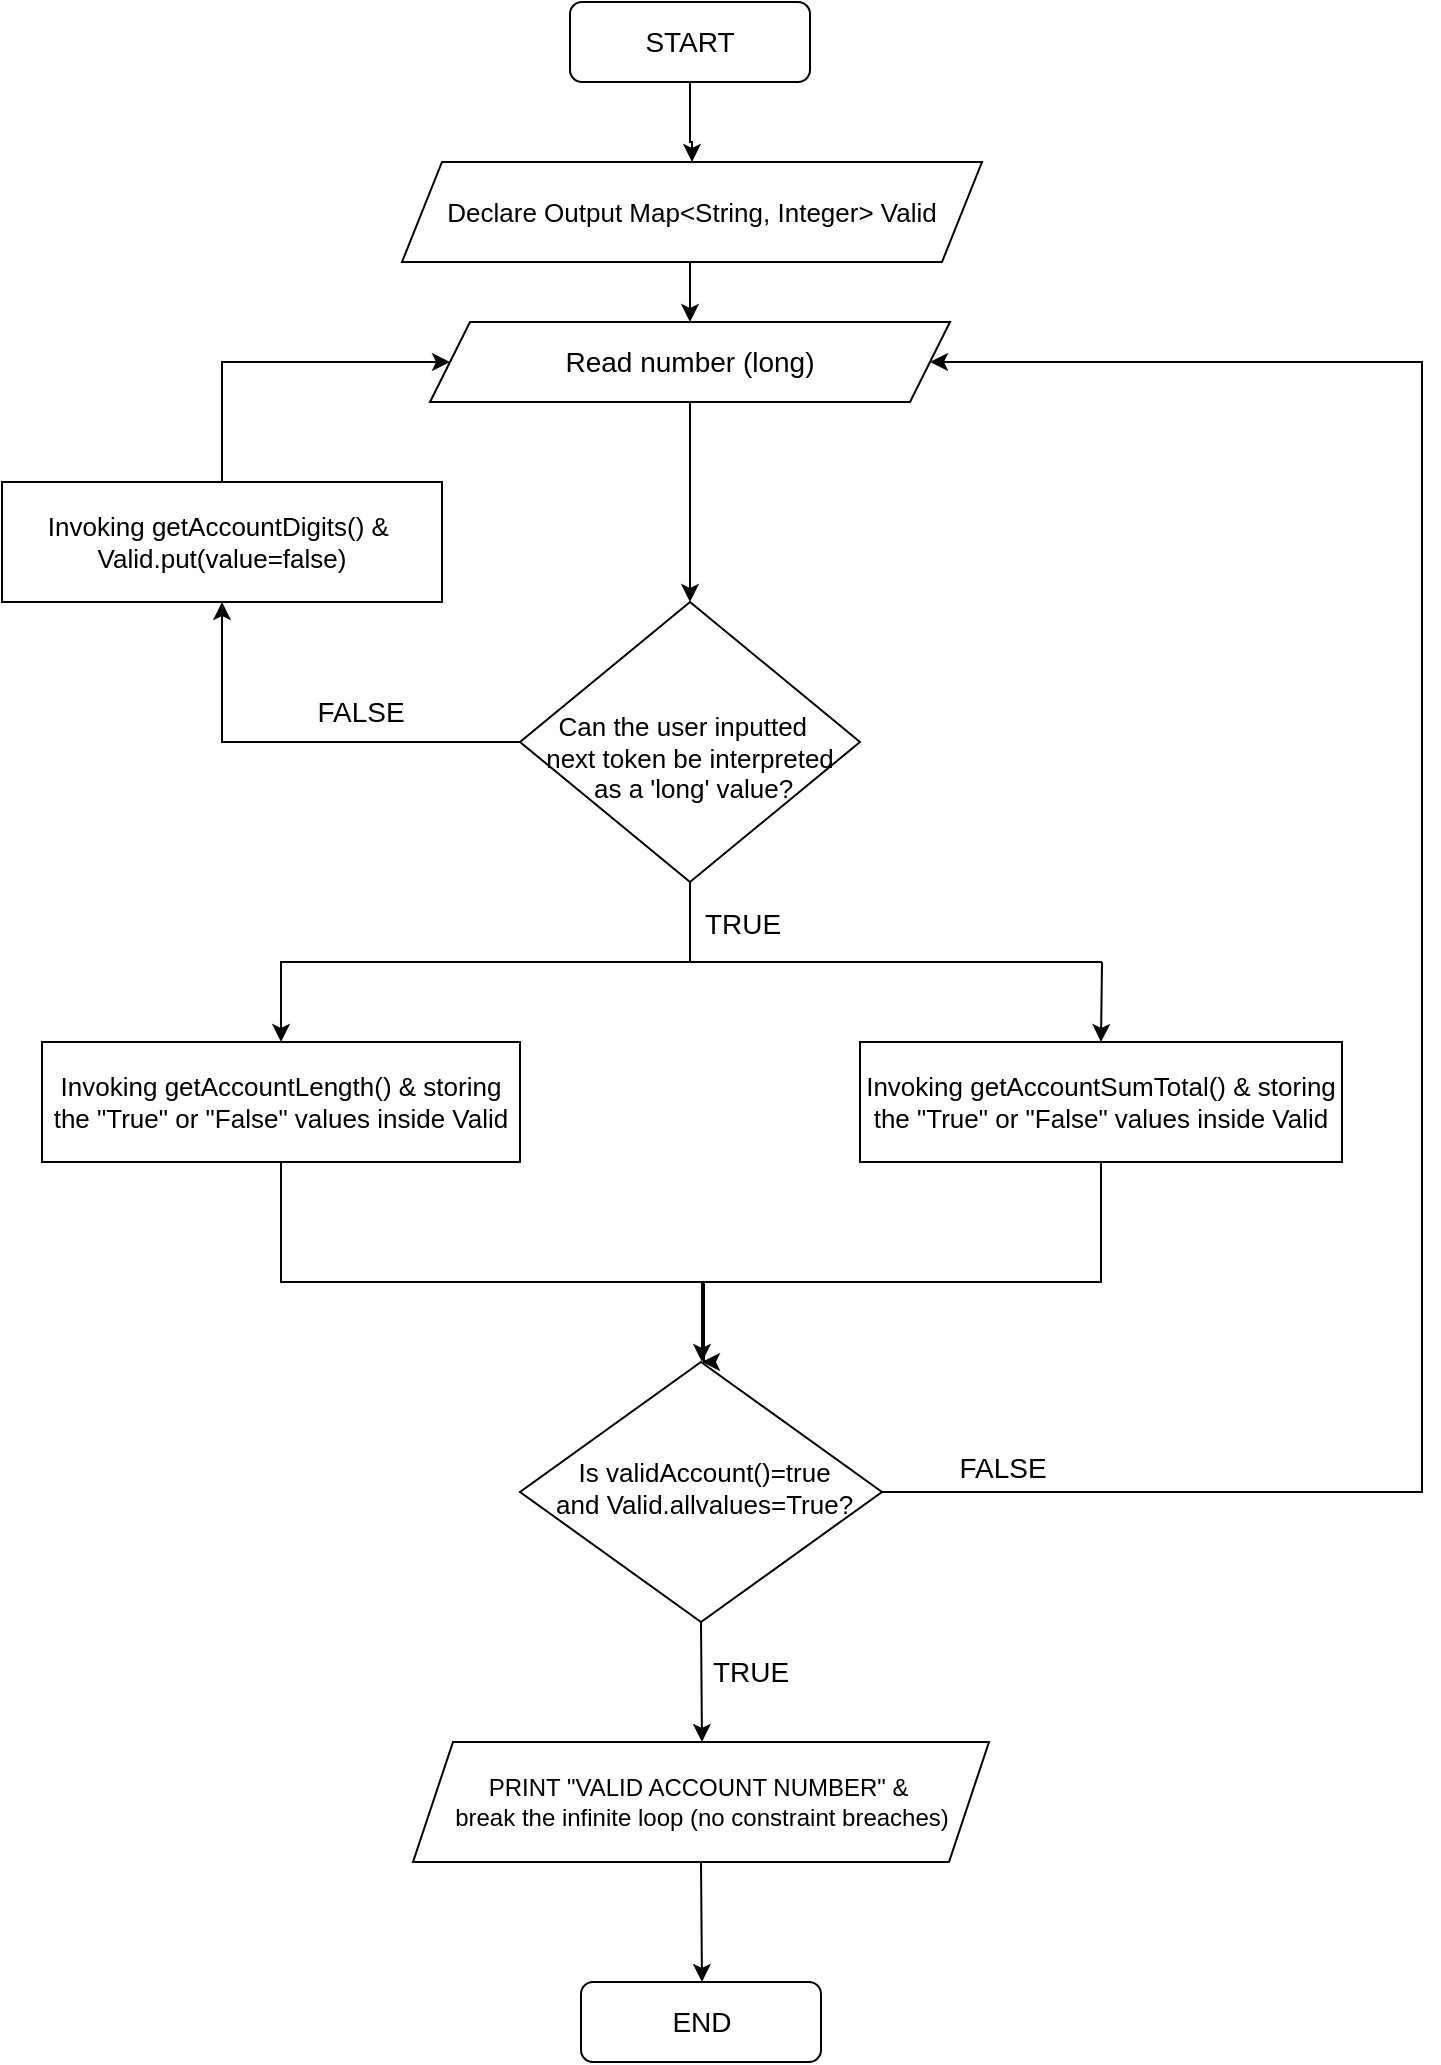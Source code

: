 <mxfile version="24.5.4" type="github">
  <diagram id="C5RBs43oDa-KdzZeNtuy" name="Page-1">
    <mxGraphModel dx="1434" dy="772" grid="1" gridSize="10" guides="1" tooltips="1" connect="1" arrows="1" fold="1" page="1" pageScale="1" pageWidth="827" pageHeight="1169" math="0" shadow="0">
      <root>
        <mxCell id="WIyWlLk6GJQsqaUBKTNV-0" />
        <mxCell id="WIyWlLk6GJQsqaUBKTNV-1" parent="WIyWlLk6GJQsqaUBKTNV-0" />
        <mxCell id="tyyjUVm4oZH6x2BefN8H-0" style="edgeStyle=orthogonalEdgeStyle;rounded=0;orthogonalLoop=1;jettySize=auto;html=1;exitX=0.5;exitY=1;exitDx=0;exitDy=0;entryX=0.5;entryY=0;entryDx=0;entryDy=0;" parent="WIyWlLk6GJQsqaUBKTNV-1" source="tyyjUVm4oZH6x2BefN8H-1" target="tyyjUVm4oZH6x2BefN8H-13" edge="1">
          <mxGeometry relative="1" as="geometry">
            <Array as="points">
              <mxPoint x="414" y="110" />
              <mxPoint x="415" y="110" />
            </Array>
          </mxGeometry>
        </mxCell>
        <mxCell id="tyyjUVm4oZH6x2BefN8H-1" value="&lt;font style=&quot;font-size: 14px;&quot;&gt;START&lt;/font&gt;" style="rounded=1;whiteSpace=wrap;html=1;fontSize=12;glass=0;strokeWidth=1;shadow=0;borderRadius=20px;" parent="WIyWlLk6GJQsqaUBKTNV-1" vertex="1">
          <mxGeometry x="354" y="40" width="120" height="40" as="geometry" />
        </mxCell>
        <mxCell id="tyyjUVm4oZH6x2BefN8H-2" style="edgeStyle=orthogonalEdgeStyle;rounded=0;orthogonalLoop=1;jettySize=auto;html=1;exitX=1;exitY=0.5;exitDx=0;exitDy=0;entryX=1;entryY=0.5;entryDx=0;entryDy=0;" parent="WIyWlLk6GJQsqaUBKTNV-1" source="tyyjUVm4oZH6x2BefN8H-3" target="tyyjUVm4oZH6x2BefN8H-5" edge="1">
          <mxGeometry relative="1" as="geometry">
            <mxPoint x="790" y="220" as="targetPoint" />
            <Array as="points">
              <mxPoint x="780" y="785" />
              <mxPoint x="780" y="220" />
            </Array>
          </mxGeometry>
        </mxCell>
        <mxCell id="tyyjUVm4oZH6x2BefN8H-3" value="&amp;nbsp; &amp;nbsp; &amp;nbsp; Is validAccount()=true&amp;nbsp; &amp;nbsp; &amp;nbsp; &amp;nbsp;and Valid.allvalues=True?" style="rhombus;whiteSpace=wrap;html=1;shadow=0;fontFamily=Helvetica;fontSize=13;align=center;strokeWidth=1;spacing=6;spacingTop=-4;" parent="WIyWlLk6GJQsqaUBKTNV-1" vertex="1">
          <mxGeometry x="329" y="720" width="181" height="130" as="geometry" />
        </mxCell>
        <mxCell id="tyyjUVm4oZH6x2BefN8H-4" style="edgeStyle=orthogonalEdgeStyle;rounded=0;orthogonalLoop=1;jettySize=auto;html=1;exitX=0.5;exitY=1;exitDx=0;exitDy=0;" parent="WIyWlLk6GJQsqaUBKTNV-1" source="tyyjUVm4oZH6x2BefN8H-5" target="tyyjUVm4oZH6x2BefN8H-9" edge="1">
          <mxGeometry relative="1" as="geometry" />
        </mxCell>
        <mxCell id="tyyjUVm4oZH6x2BefN8H-5" value="&lt;font style=&quot;font-size: 14px;&quot;&gt;Read number (long)&lt;/font&gt;" style="shape=parallelogram;perimeter=parallelogramPerimeter;whiteSpace=wrap;html=1;fixedSize=1;" parent="WIyWlLk6GJQsqaUBKTNV-1" vertex="1">
          <mxGeometry x="284" y="200" width="260" height="40" as="geometry" />
        </mxCell>
        <mxCell id="tyyjUVm4oZH6x2BefN8H-6" style="edgeStyle=orthogonalEdgeStyle;rounded=0;orthogonalLoop=1;jettySize=auto;html=1;exitX=0;exitY=0.5;exitDx=0;exitDy=0;entryX=0.5;entryY=1;entryDx=0;entryDy=0;" parent="WIyWlLk6GJQsqaUBKTNV-1" source="tyyjUVm4oZH6x2BefN8H-9" target="tyyjUVm4oZH6x2BefN8H-11" edge="1">
          <mxGeometry relative="1" as="geometry">
            <mxPoint x="180" y="350" as="targetPoint" />
          </mxGeometry>
        </mxCell>
        <mxCell id="tyyjUVm4oZH6x2BefN8H-7" style="edgeStyle=orthogonalEdgeStyle;rounded=0;orthogonalLoop=1;jettySize=auto;html=1;exitX=0.5;exitY=1;exitDx=0;exitDy=0;entryX=0.5;entryY=0;entryDx=0;entryDy=0;" parent="WIyWlLk6GJQsqaUBKTNV-1" source="tyyjUVm4oZH6x2BefN8H-9" target="tyyjUVm4oZH6x2BefN8H-20" edge="1">
          <mxGeometry relative="1" as="geometry" />
        </mxCell>
        <mxCell id="tyyjUVm4oZH6x2BefN8H-8" value="&lt;font style=&quot;font-size: 14px;&quot;&gt;TRUE&lt;/font&gt;" style="edgeLabel;html=1;align=center;verticalAlign=middle;resizable=0;points=[];" parent="tyyjUVm4oZH6x2BefN8H-7" vertex="1" connectable="0">
          <mxGeometry x="-0.854" y="5" relative="1" as="geometry">
            <mxPoint x="21" as="offset" />
          </mxGeometry>
        </mxCell>
        <mxCell id="tyyjUVm4oZH6x2BefN8H-9" value="&lt;div style=&quot;font-size: 13px;&quot;&gt;&lt;span style=&quot;background-color: initial;&quot;&gt;&lt;font style=&quot;font-size: 13px;&quot;&gt;&lt;br&gt;&lt;/font&gt;&lt;/span&gt;&lt;/div&gt;&lt;div style=&quot;font-size: 13px;&quot;&gt;&lt;span style=&quot;background-color: initial;&quot;&gt;&lt;font style=&quot;font-size: 13px;&quot;&gt;&amp;nbsp; &amp;nbsp; &amp;nbsp;Can the user inputted&amp;nbsp; &amp;nbsp; &amp;nbsp; &amp;nbsp; &amp;nbsp; &amp;nbsp;next token be interpreted&amp;nbsp; &amp;nbsp; &amp;nbsp; as a &#39;long&#39; value?&amp;nbsp;&lt;/font&gt;&lt;/span&gt;&lt;/div&gt;" style="rhombus;whiteSpace=wrap;html=1;align=center;" parent="WIyWlLk6GJQsqaUBKTNV-1" vertex="1">
          <mxGeometry x="329" y="340" width="170" height="140" as="geometry" />
        </mxCell>
        <mxCell id="tyyjUVm4oZH6x2BefN8H-10" style="edgeStyle=orthogonalEdgeStyle;rounded=0;orthogonalLoop=1;jettySize=auto;html=1;entryX=0;entryY=0.5;entryDx=0;entryDy=0;" parent="WIyWlLk6GJQsqaUBKTNV-1" source="tyyjUVm4oZH6x2BefN8H-11" target="tyyjUVm4oZH6x2BefN8H-5" edge="1">
          <mxGeometry relative="1" as="geometry">
            <mxPoint x="280" y="210" as="targetPoint" />
            <Array as="points">
              <mxPoint x="180" y="220" />
            </Array>
          </mxGeometry>
        </mxCell>
        <mxCell id="tyyjUVm4oZH6x2BefN8H-11" value="Invoking getAccountDigits() &amp;amp;&amp;nbsp;&lt;div&gt;Valid.put(value=false)&lt;/div&gt;" style="rounded=0;whiteSpace=wrap;html=1;fontSize=13;" parent="WIyWlLk6GJQsqaUBKTNV-1" vertex="1">
          <mxGeometry x="70" y="280" width="220" height="60" as="geometry" />
        </mxCell>
        <mxCell id="tyyjUVm4oZH6x2BefN8H-12" style="edgeStyle=orthogonalEdgeStyle;rounded=0;orthogonalLoop=1;jettySize=auto;html=1;exitX=0.5;exitY=1;exitDx=0;exitDy=0;entryX=0.5;entryY=0;entryDx=0;entryDy=0;" parent="WIyWlLk6GJQsqaUBKTNV-1" source="tyyjUVm4oZH6x2BefN8H-13" target="tyyjUVm4oZH6x2BefN8H-5" edge="1">
          <mxGeometry relative="1" as="geometry" />
        </mxCell>
        <mxCell id="tyyjUVm4oZH6x2BefN8H-13" value="Declare Output Map&amp;lt;String, Integer&amp;gt; Valid" style="shape=parallelogram;perimeter=parallelogramPerimeter;whiteSpace=wrap;html=1;fixedSize=1;fontSize=13;" parent="WIyWlLk6GJQsqaUBKTNV-1" vertex="1">
          <mxGeometry x="270" y="120" width="290" height="50" as="geometry" />
        </mxCell>
        <mxCell id="tyyjUVm4oZH6x2BefN8H-14" value="&lt;font style=&quot;font-size: 14px;&quot;&gt;FALSE&lt;/font&gt;" style="text;html=1;align=center;verticalAlign=middle;resizable=0;points=[];autosize=1;strokeColor=none;fillColor=none;" parent="WIyWlLk6GJQsqaUBKTNV-1" vertex="1">
          <mxGeometry x="214" y="380" width="70" height="30" as="geometry" />
        </mxCell>
        <mxCell id="tyyjUVm4oZH6x2BefN8H-15" value="" style="endArrow=none;html=1;rounded=0;" parent="WIyWlLk6GJQsqaUBKTNV-1" edge="1">
          <mxGeometry width="50" height="50" relative="1" as="geometry">
            <mxPoint x="410" y="520" as="sourcePoint" />
            <mxPoint x="620" y="520" as="targetPoint" />
          </mxGeometry>
        </mxCell>
        <mxCell id="tyyjUVm4oZH6x2BefN8H-16" value="" style="endArrow=classic;html=1;rounded=0;entryX=0.5;entryY=0;entryDx=0;entryDy=0;" parent="WIyWlLk6GJQsqaUBKTNV-1" target="tyyjUVm4oZH6x2BefN8H-18" edge="1">
          <mxGeometry width="50" height="50" relative="1" as="geometry">
            <mxPoint x="620" y="520" as="sourcePoint" />
            <mxPoint x="560" y="560" as="targetPoint" />
          </mxGeometry>
        </mxCell>
        <mxCell id="tyyjUVm4oZH6x2BefN8H-17" style="edgeStyle=orthogonalEdgeStyle;rounded=0;orthogonalLoop=1;jettySize=auto;html=1;exitX=0.5;exitY=1;exitDx=0;exitDy=0;" parent="WIyWlLk6GJQsqaUBKTNV-1" source="tyyjUVm4oZH6x2BefN8H-18" edge="1">
          <mxGeometry relative="1" as="geometry">
            <mxPoint x="420" y="720" as="targetPoint" />
            <Array as="points">
              <mxPoint x="620" y="680" />
              <mxPoint x="421" y="680" />
            </Array>
          </mxGeometry>
        </mxCell>
        <mxCell id="tyyjUVm4oZH6x2BefN8H-18" value="Invoking getAccountSumTotal() &amp;amp; storing the &quot;True&quot; or &quot;False&quot; values inside Valid" style="rounded=0;whiteSpace=wrap;html=1;fontSize=13;" parent="WIyWlLk6GJQsqaUBKTNV-1" vertex="1">
          <mxGeometry x="499" y="560" width="241" height="60" as="geometry" />
        </mxCell>
        <mxCell id="tyyjUVm4oZH6x2BefN8H-19" style="edgeStyle=orthogonalEdgeStyle;rounded=0;orthogonalLoop=1;jettySize=auto;html=1;exitX=0.5;exitY=1;exitDx=0;exitDy=0;" parent="WIyWlLk6GJQsqaUBKTNV-1" source="tyyjUVm4oZH6x2BefN8H-20" edge="1">
          <mxGeometry relative="1" as="geometry">
            <mxPoint x="420" y="720" as="targetPoint" />
            <Array as="points">
              <mxPoint x="220" y="680" />
              <mxPoint x="421" y="680" />
            </Array>
          </mxGeometry>
        </mxCell>
        <mxCell id="tyyjUVm4oZH6x2BefN8H-20" value="Invoking getAccountLength() &amp;amp; storing the &quot;True&quot; or &quot;False&quot; values inside Valid" style="rounded=0;whiteSpace=wrap;html=1;fontSize=13;" parent="WIyWlLk6GJQsqaUBKTNV-1" vertex="1">
          <mxGeometry x="90" y="560" width="239" height="60" as="geometry" />
        </mxCell>
        <mxCell id="tyyjUVm4oZH6x2BefN8H-21" value="&lt;font style=&quot;font-size: 14px;&quot;&gt;FALSE&lt;/font&gt;" style="text;html=1;align=center;verticalAlign=middle;resizable=0;points=[];autosize=1;strokeColor=none;fillColor=none;" parent="WIyWlLk6GJQsqaUBKTNV-1" vertex="1">
          <mxGeometry x="535" y="758" width="70" height="30" as="geometry" />
        </mxCell>
        <mxCell id="tyyjUVm4oZH6x2BefN8H-22" value="" style="endArrow=classic;html=1;rounded=0;exitX=0.5;exitY=1;exitDx=0;exitDy=0;" parent="WIyWlLk6GJQsqaUBKTNV-1" source="tyyjUVm4oZH6x2BefN8H-3" edge="1">
          <mxGeometry width="50" height="50" relative="1" as="geometry">
            <mxPoint x="370" y="760" as="sourcePoint" />
            <mxPoint x="420" y="910" as="targetPoint" />
          </mxGeometry>
        </mxCell>
        <mxCell id="tyyjUVm4oZH6x2BefN8H-23" value="PRINT &quot;VALID ACCOUNT NUMBER&quot; &amp;amp;&amp;nbsp;&lt;div&gt;break&amp;nbsp;&lt;span style=&quot;background-color: initial;&quot;&gt;the infinite loop (no constraint breaches)&lt;/span&gt;&lt;/div&gt;" style="shape=parallelogram;perimeter=parallelogramPerimeter;whiteSpace=wrap;html=1;fixedSize=1;" parent="WIyWlLk6GJQsqaUBKTNV-1" vertex="1">
          <mxGeometry x="275.5" y="910" width="288" height="60" as="geometry" />
        </mxCell>
        <mxCell id="tyyjUVm4oZH6x2BefN8H-24" value="&lt;font style=&quot;font-size: 14px;&quot;&gt;TRUE&lt;/font&gt;" style="text;html=1;align=center;verticalAlign=middle;resizable=0;points=[];autosize=1;strokeColor=none;fillColor=none;" parent="WIyWlLk6GJQsqaUBKTNV-1" vertex="1">
          <mxGeometry x="414" y="860" width="60" height="30" as="geometry" />
        </mxCell>
        <mxCell id="tyyjUVm4oZH6x2BefN8H-25" value="" style="endArrow=classic;html=1;rounded=0;exitX=0.5;exitY=1;exitDx=0;exitDy=0;" parent="WIyWlLk6GJQsqaUBKTNV-1" source="tyyjUVm4oZH6x2BefN8H-23" edge="1">
          <mxGeometry width="50" height="50" relative="1" as="geometry">
            <mxPoint x="370" y="1030" as="sourcePoint" />
            <mxPoint x="420" y="1030" as="targetPoint" />
          </mxGeometry>
        </mxCell>
        <mxCell id="tyyjUVm4oZH6x2BefN8H-26" value="END" style="rounded=1;whiteSpace=wrap;html=1;fontSize=14;" parent="WIyWlLk6GJQsqaUBKTNV-1" vertex="1">
          <mxGeometry x="359.5" y="1030" width="120" height="40" as="geometry" />
        </mxCell>
      </root>
    </mxGraphModel>
  </diagram>
</mxfile>
